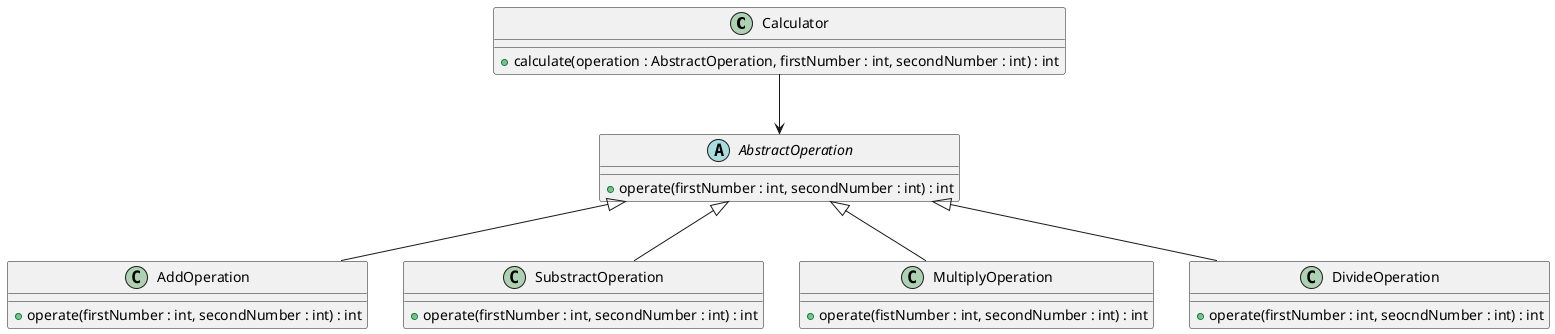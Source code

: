@startuml
Calculator --> AbstractOperation
AbstractOperation <|-- AddOperation
AbstractOperation <|-- SubstractOperation
AbstractOperation <|-- MultiplyOperation
AbstractOperation <|-- DivideOperation

class Calculator {
  + calculate(operation : AbstractOperation, firstNumber : int, secondNumber : int) : int
}

abstract class AbstractOperation {
  + operate(firstNumber : int, secondNumber : int) : int
}

class AddOperation {
  + operate(firstNumber : int, secondNumber : int) : int
}

class SubstractOperation {
  + operate(firstNumber : int, secondNumber : int) : int
}

class MultiplyOperation {
  + operate(fistNumber : int, secondNumber : int) : int
}

class DivideOperation {
  + operate(firstNumber : int, seocndNumber : int) : int
}
@enduml